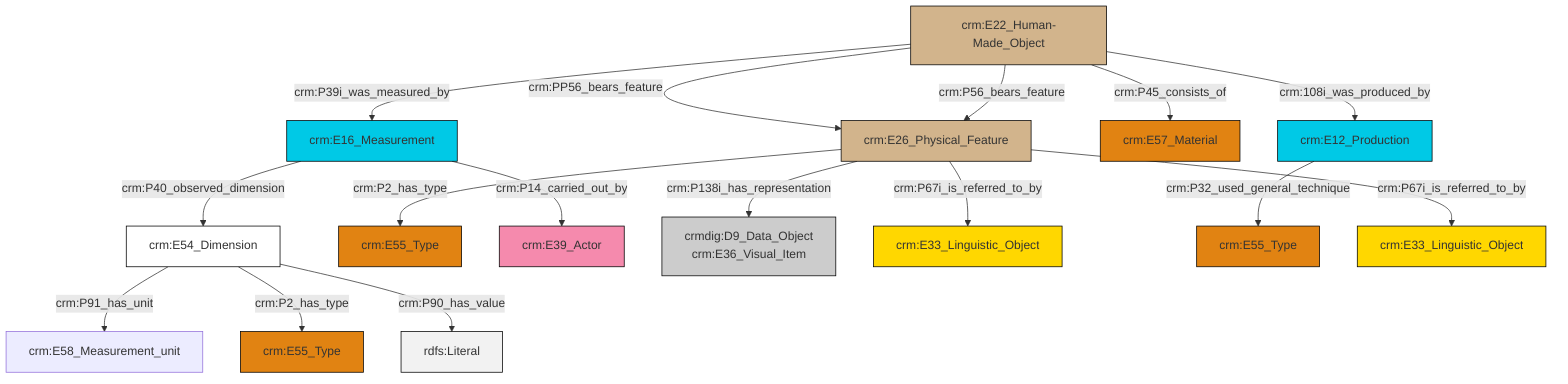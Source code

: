 graph TD
classDef Literal fill:#f2f2f2,stroke:#000000;
classDef CRM_Entity fill:#FFFFFF,stroke:#000000;
classDef Temporal_Entity fill:#00C9E6, stroke:#000000;
classDef Type fill:#E18312, stroke:#000000;
classDef Time-Span fill:#2C9C91, stroke:#000000;
classDef Appellation fill:#FFEB7F, stroke:#000000;
classDef Place fill:#008836, stroke:#000000;
classDef Persistent_Item fill:#B266B2, stroke:#000000;
classDef Conceptual_Object fill:#FFD700, stroke:#000000;
classDef Physical_Thing fill:#D2B48C, stroke:#000000;
classDef Actor fill:#f58aad, stroke:#000000;
classDef PC_Classes fill:#4ce600, stroke:#000000;
classDef Multi fill:#cccccc,stroke:#000000;

0["crm:E16_Measurement"]:::Temporal_Entity -->|crm:P40_observed_dimension| 1["crm:E54_Dimension"]:::CRM_Entity
2["crm:E26_Physical_Feature"]:::Physical_Thing -->|crm:P2_has_type| 3["crm:E55_Type"]:::Type
4["crm:E22_Human-Made_Object"]:::Physical_Thing -->|crm:PP56_bears_feature| 2["crm:E26_Physical_Feature"]:::Physical_Thing
2["crm:E26_Physical_Feature"]:::Physical_Thing -->|crm:P67i_is_referred_to_by| 12["crm:E33_Linguistic_Object"]:::Conceptual_Object
4["crm:E22_Human-Made_Object"]:::Physical_Thing -->|crm:P45_consists_of| 15["crm:E57_Material"]:::Type
17["crm:E12_Production"]:::Temporal_Entity -->|crm:P32_used_general_technique| 18["crm:E55_Type"]:::Type
4["crm:E22_Human-Made_Object"]:::Physical_Thing -->|crm:108i_was_produced_by| 17["crm:E12_Production"]:::Temporal_Entity
4["crm:E22_Human-Made_Object"]:::Physical_Thing -->|crm:P56_bears_feature| 2["crm:E26_Physical_Feature"]:::Physical_Thing
4["crm:E22_Human-Made_Object"]:::Physical_Thing -->|crm:P39i_was_measured_by| 0["crm:E16_Measurement"]:::Temporal_Entity
0["crm:E16_Measurement"]:::Temporal_Entity -->|crm:P14_carried_out_by| 5["crm:E39_Actor"]:::Actor
1["crm:E54_Dimension"]:::CRM_Entity -->|crm:P91_has_unit| 24["crm:E58_Measurement_unit"]:::Default
2["crm:E26_Physical_Feature"]:::Physical_Thing -->|crm:P67i_is_referred_to_by| 22["crm:E33_Linguistic_Object"]:::Conceptual_Object
1["crm:E54_Dimension"]:::CRM_Entity -->|crm:P2_has_type| 8["crm:E55_Type"]:::Type
2["crm:E26_Physical_Feature"]:::Physical_Thing -->|crm:P138i_has_representation| 10["crmdig:D9_Data_Object<br>crm:E36_Visual_Item"]:::Multi
1["crm:E54_Dimension"]:::CRM_Entity -->|crm:P90_has_value| 28[rdfs:Literal]:::Literal